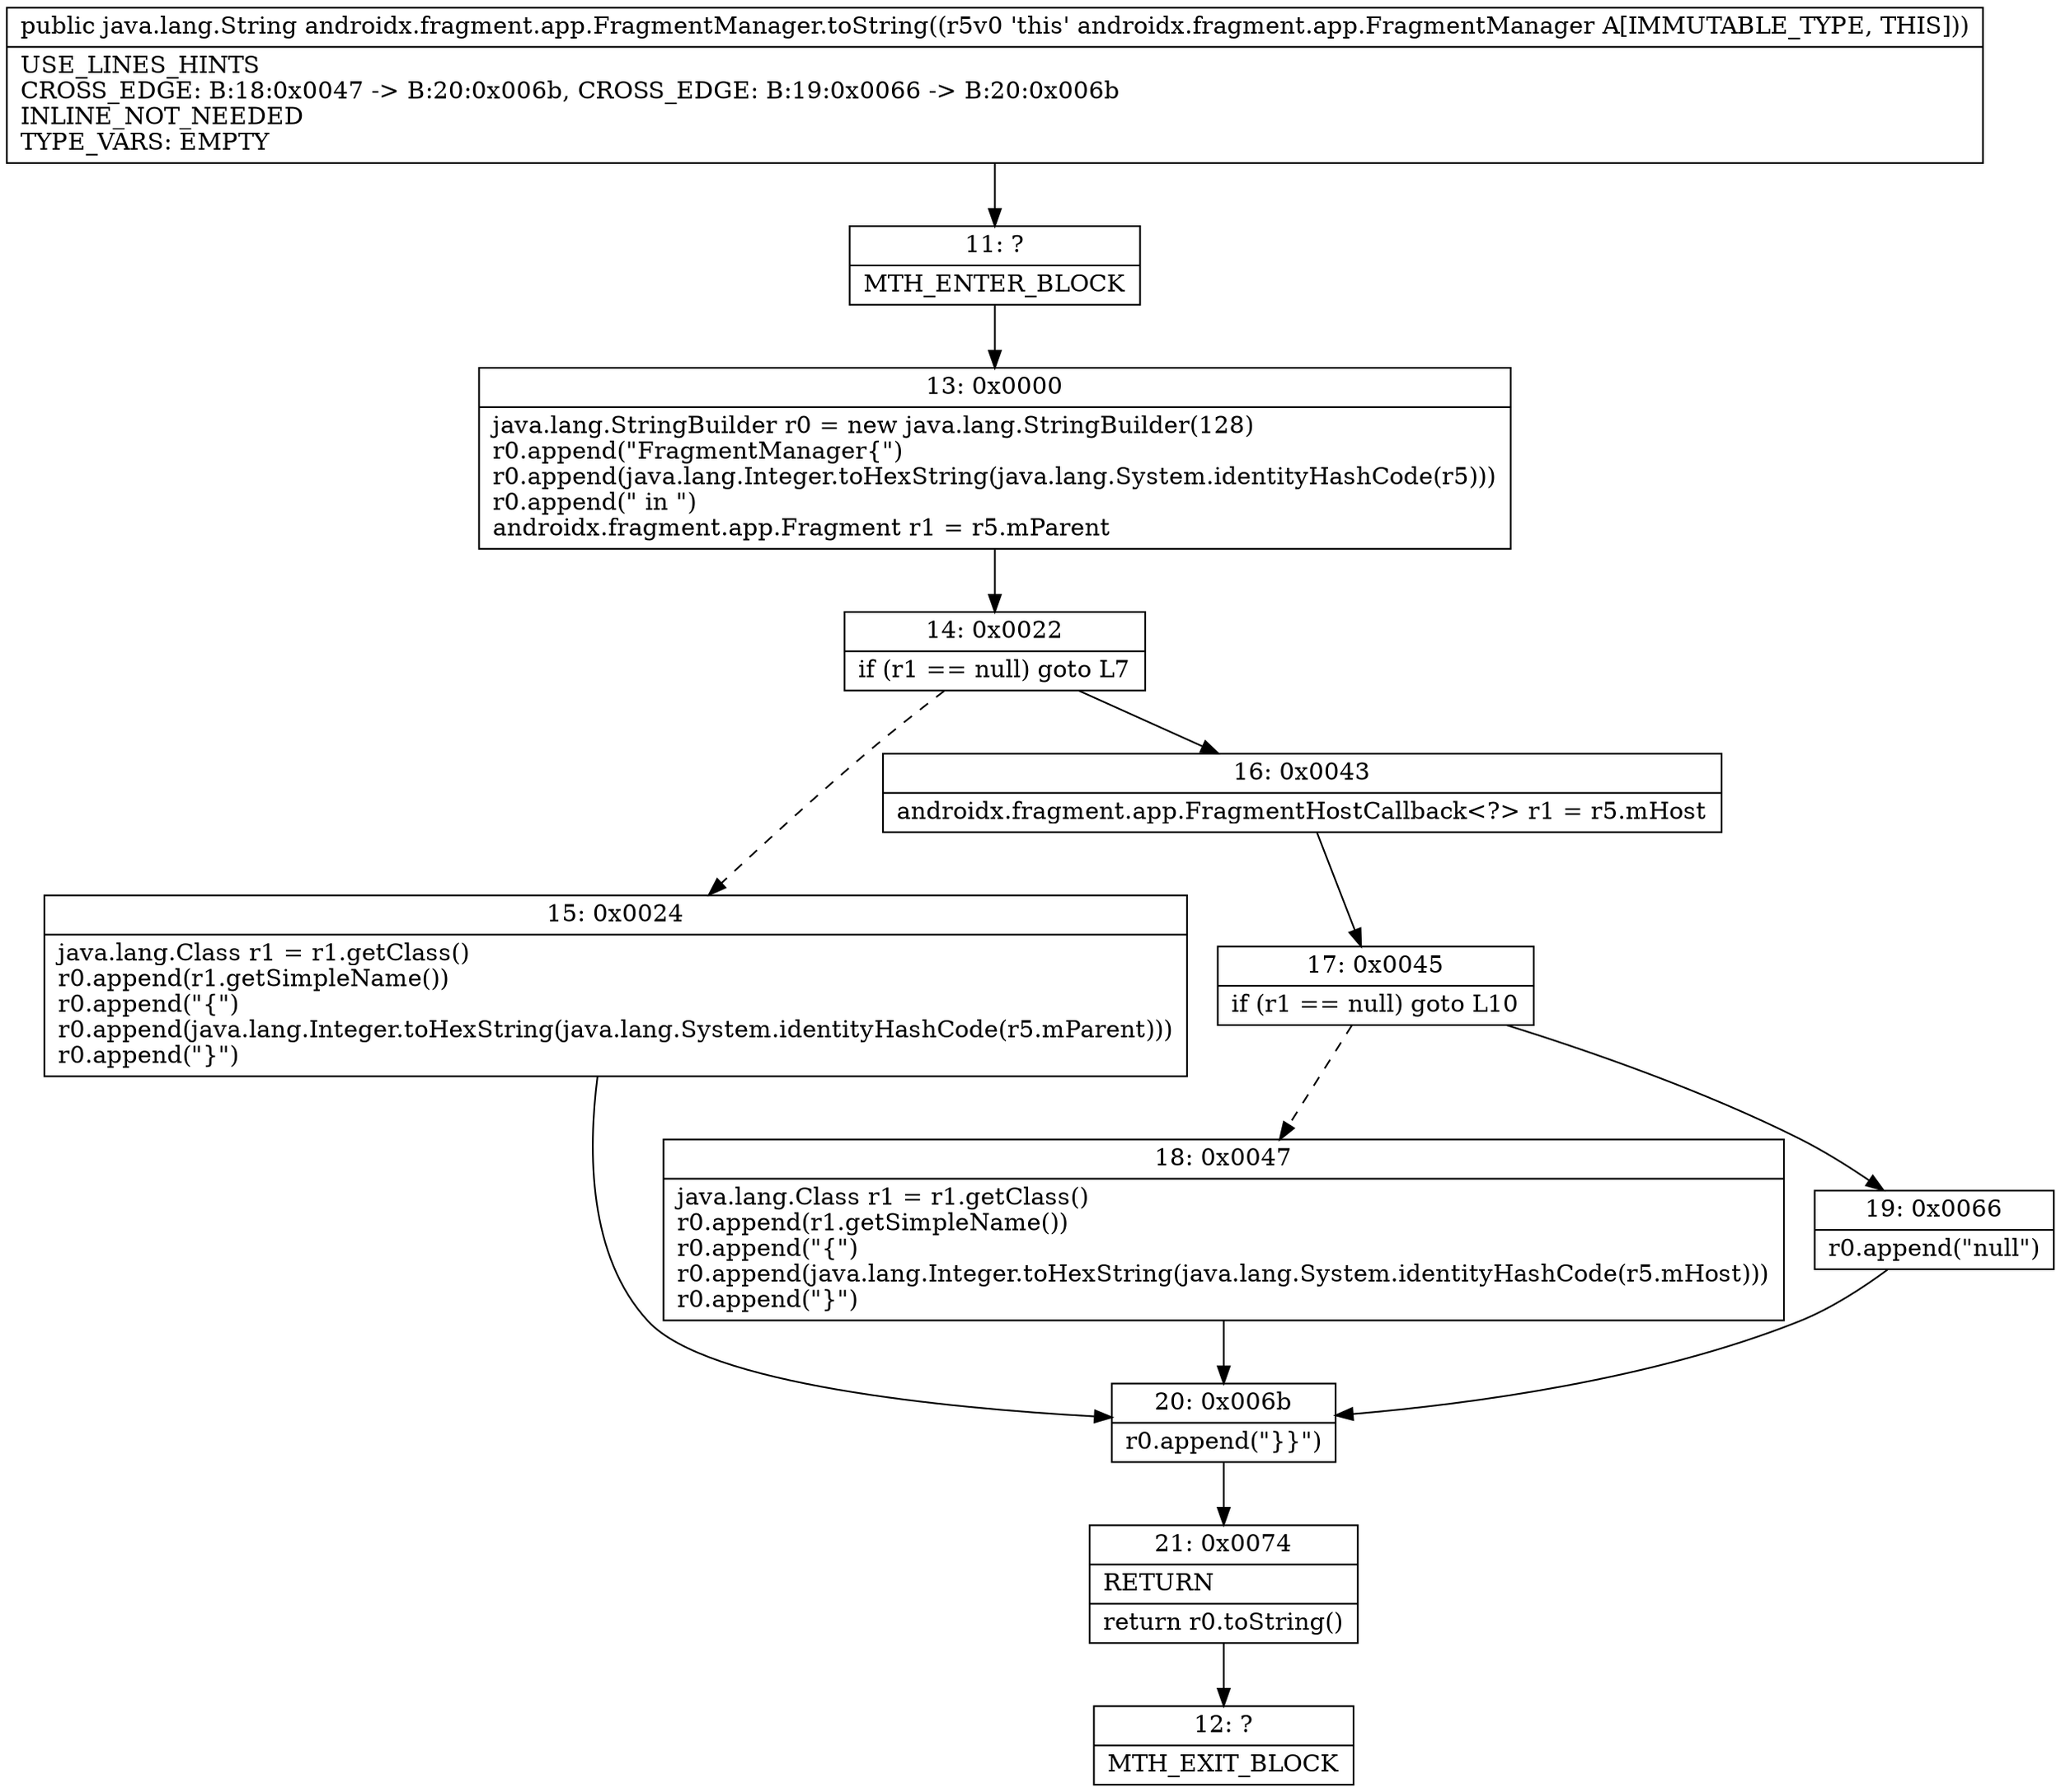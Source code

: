 digraph "CFG forandroidx.fragment.app.FragmentManager.toString()Ljava\/lang\/String;" {
Node_11 [shape=record,label="{11\:\ ?|MTH_ENTER_BLOCK\l}"];
Node_13 [shape=record,label="{13\:\ 0x0000|java.lang.StringBuilder r0 = new java.lang.StringBuilder(128)\lr0.append(\"FragmentManager\{\")\lr0.append(java.lang.Integer.toHexString(java.lang.System.identityHashCode(r5)))\lr0.append(\" in \")\landroidx.fragment.app.Fragment r1 = r5.mParent\l}"];
Node_14 [shape=record,label="{14\:\ 0x0022|if (r1 == null) goto L7\l}"];
Node_15 [shape=record,label="{15\:\ 0x0024|java.lang.Class r1 = r1.getClass()\lr0.append(r1.getSimpleName())\lr0.append(\"\{\")\lr0.append(java.lang.Integer.toHexString(java.lang.System.identityHashCode(r5.mParent)))\lr0.append(\"\}\")\l}"];
Node_20 [shape=record,label="{20\:\ 0x006b|r0.append(\"\}\}\")\l}"];
Node_21 [shape=record,label="{21\:\ 0x0074|RETURN\l|return r0.toString()\l}"];
Node_12 [shape=record,label="{12\:\ ?|MTH_EXIT_BLOCK\l}"];
Node_16 [shape=record,label="{16\:\ 0x0043|androidx.fragment.app.FragmentHostCallback\<?\> r1 = r5.mHost\l}"];
Node_17 [shape=record,label="{17\:\ 0x0045|if (r1 == null) goto L10\l}"];
Node_18 [shape=record,label="{18\:\ 0x0047|java.lang.Class r1 = r1.getClass()\lr0.append(r1.getSimpleName())\lr0.append(\"\{\")\lr0.append(java.lang.Integer.toHexString(java.lang.System.identityHashCode(r5.mHost)))\lr0.append(\"\}\")\l}"];
Node_19 [shape=record,label="{19\:\ 0x0066|r0.append(\"null\")\l}"];
MethodNode[shape=record,label="{public java.lang.String androidx.fragment.app.FragmentManager.toString((r5v0 'this' androidx.fragment.app.FragmentManager A[IMMUTABLE_TYPE, THIS]))  | USE_LINES_HINTS\lCROSS_EDGE: B:18:0x0047 \-\> B:20:0x006b, CROSS_EDGE: B:19:0x0066 \-\> B:20:0x006b\lINLINE_NOT_NEEDED\lTYPE_VARS: EMPTY\l}"];
MethodNode -> Node_11;Node_11 -> Node_13;
Node_13 -> Node_14;
Node_14 -> Node_15[style=dashed];
Node_14 -> Node_16;
Node_15 -> Node_20;
Node_20 -> Node_21;
Node_21 -> Node_12;
Node_16 -> Node_17;
Node_17 -> Node_18[style=dashed];
Node_17 -> Node_19;
Node_18 -> Node_20;
Node_19 -> Node_20;
}

